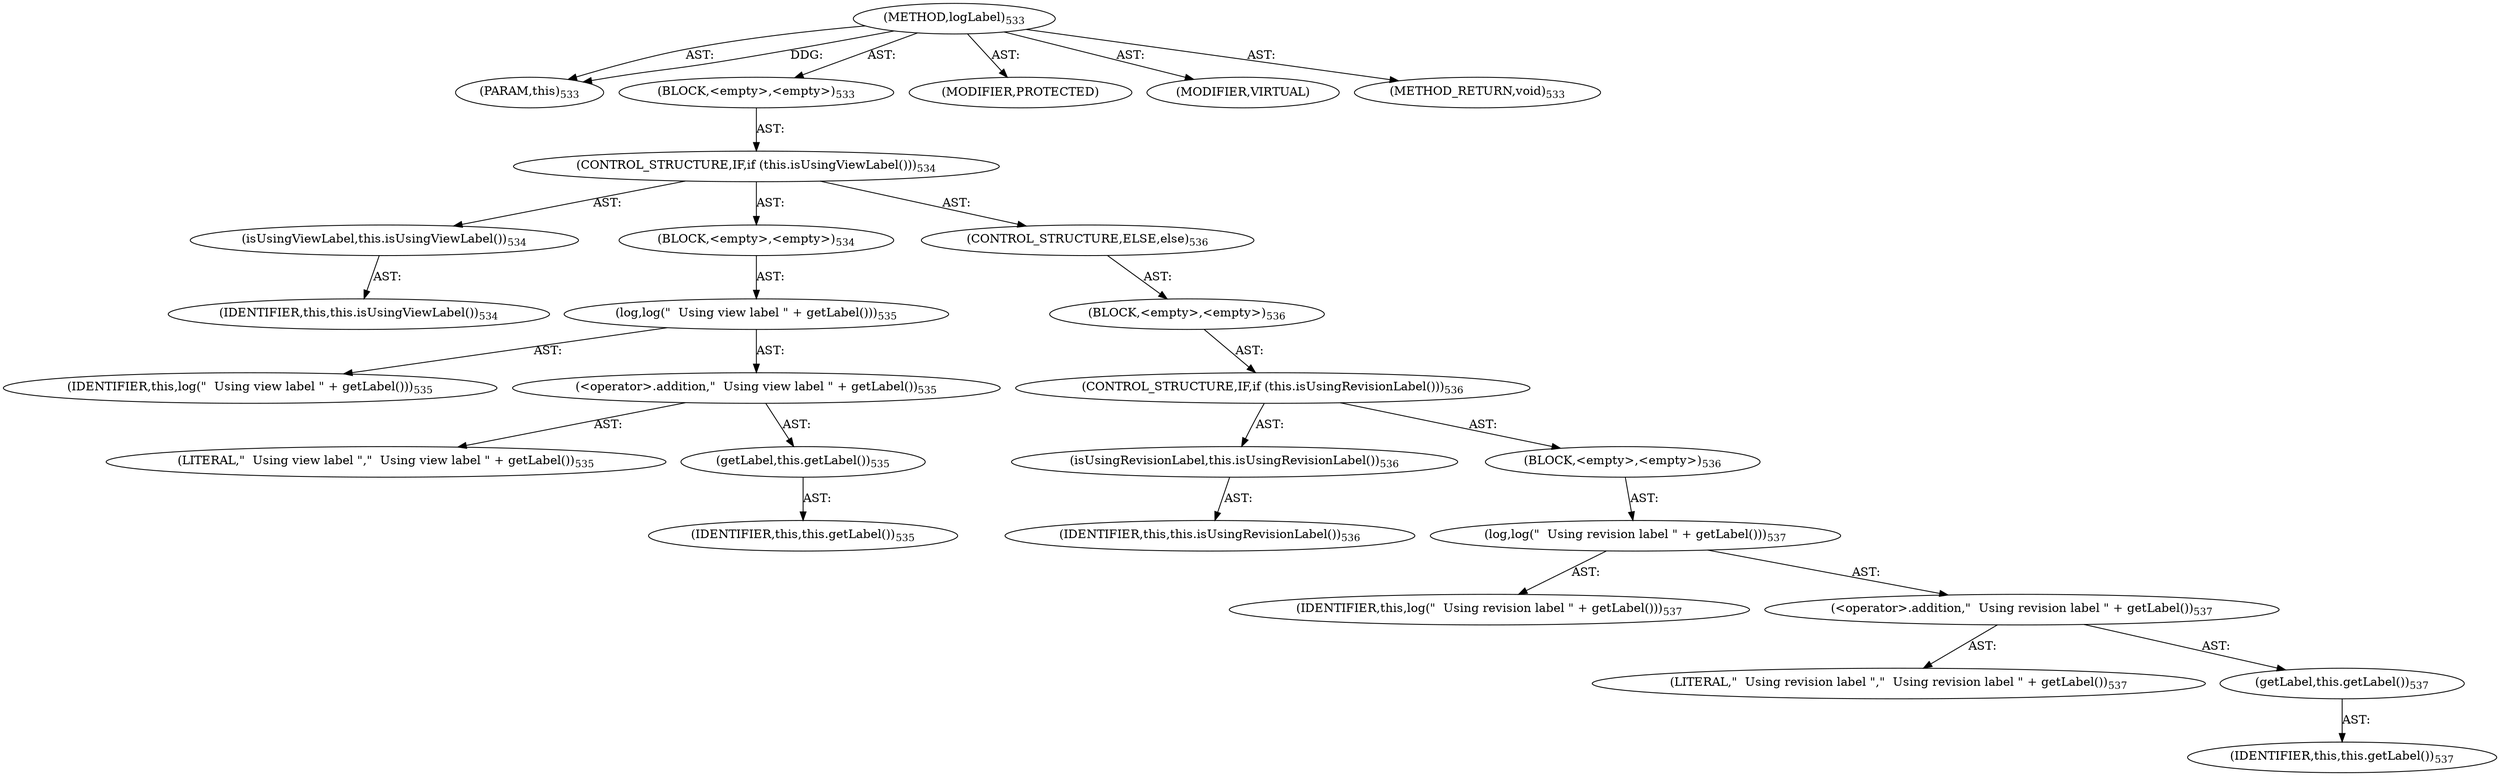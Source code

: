 digraph "logLabel" {  
"111669149721" [label = <(METHOD,logLabel)<SUB>533</SUB>> ]
"115964117015" [label = <(PARAM,this)<SUB>533</SUB>> ]
"25769803818" [label = <(BLOCK,&lt;empty&gt;,&lt;empty&gt;)<SUB>533</SUB>> ]
"47244640269" [label = <(CONTROL_STRUCTURE,IF,if (this.isUsingViewLabel()))<SUB>534</SUB>> ]
"30064771177" [label = <(isUsingViewLabel,this.isUsingViewLabel())<SUB>534</SUB>> ]
"68719476774" [label = <(IDENTIFIER,this,this.isUsingViewLabel())<SUB>534</SUB>> ]
"25769803819" [label = <(BLOCK,&lt;empty&gt;,&lt;empty&gt;)<SUB>534</SUB>> ]
"30064771178" [label = <(log,log(&quot;  Using view label &quot; + getLabel()))<SUB>535</SUB>> ]
"68719476776" [label = <(IDENTIFIER,this,log(&quot;  Using view label &quot; + getLabel()))<SUB>535</SUB>> ]
"30064771179" [label = <(&lt;operator&gt;.addition,&quot;  Using view label &quot; + getLabel())<SUB>535</SUB>> ]
"90194313236" [label = <(LITERAL,&quot;  Using view label &quot;,&quot;  Using view label &quot; + getLabel())<SUB>535</SUB>> ]
"30064771180" [label = <(getLabel,this.getLabel())<SUB>535</SUB>> ]
"68719476775" [label = <(IDENTIFIER,this,this.getLabel())<SUB>535</SUB>> ]
"47244640270" [label = <(CONTROL_STRUCTURE,ELSE,else)<SUB>536</SUB>> ]
"25769803820" [label = <(BLOCK,&lt;empty&gt;,&lt;empty&gt;)<SUB>536</SUB>> ]
"47244640271" [label = <(CONTROL_STRUCTURE,IF,if (this.isUsingRevisionLabel()))<SUB>536</SUB>> ]
"30064771181" [label = <(isUsingRevisionLabel,this.isUsingRevisionLabel())<SUB>536</SUB>> ]
"68719476777" [label = <(IDENTIFIER,this,this.isUsingRevisionLabel())<SUB>536</SUB>> ]
"25769803821" [label = <(BLOCK,&lt;empty&gt;,&lt;empty&gt;)<SUB>536</SUB>> ]
"30064771182" [label = <(log,log(&quot;  Using revision label &quot; + getLabel()))<SUB>537</SUB>> ]
"68719476779" [label = <(IDENTIFIER,this,log(&quot;  Using revision label &quot; + getLabel()))<SUB>537</SUB>> ]
"30064771183" [label = <(&lt;operator&gt;.addition,&quot;  Using revision label &quot; + getLabel())<SUB>537</SUB>> ]
"90194313237" [label = <(LITERAL,&quot;  Using revision label &quot;,&quot;  Using revision label &quot; + getLabel())<SUB>537</SUB>> ]
"30064771184" [label = <(getLabel,this.getLabel())<SUB>537</SUB>> ]
"68719476778" [label = <(IDENTIFIER,this,this.getLabel())<SUB>537</SUB>> ]
"133143986241" [label = <(MODIFIER,PROTECTED)> ]
"133143986242" [label = <(MODIFIER,VIRTUAL)> ]
"128849018905" [label = <(METHOD_RETURN,void)<SUB>533</SUB>> ]
  "111669149721" -> "115964117015"  [ label = "AST: "] 
  "111669149721" -> "25769803818"  [ label = "AST: "] 
  "111669149721" -> "133143986241"  [ label = "AST: "] 
  "111669149721" -> "133143986242"  [ label = "AST: "] 
  "111669149721" -> "128849018905"  [ label = "AST: "] 
  "25769803818" -> "47244640269"  [ label = "AST: "] 
  "47244640269" -> "30064771177"  [ label = "AST: "] 
  "47244640269" -> "25769803819"  [ label = "AST: "] 
  "47244640269" -> "47244640270"  [ label = "AST: "] 
  "30064771177" -> "68719476774"  [ label = "AST: "] 
  "25769803819" -> "30064771178"  [ label = "AST: "] 
  "30064771178" -> "68719476776"  [ label = "AST: "] 
  "30064771178" -> "30064771179"  [ label = "AST: "] 
  "30064771179" -> "90194313236"  [ label = "AST: "] 
  "30064771179" -> "30064771180"  [ label = "AST: "] 
  "30064771180" -> "68719476775"  [ label = "AST: "] 
  "47244640270" -> "25769803820"  [ label = "AST: "] 
  "25769803820" -> "47244640271"  [ label = "AST: "] 
  "47244640271" -> "30064771181"  [ label = "AST: "] 
  "47244640271" -> "25769803821"  [ label = "AST: "] 
  "30064771181" -> "68719476777"  [ label = "AST: "] 
  "25769803821" -> "30064771182"  [ label = "AST: "] 
  "30064771182" -> "68719476779"  [ label = "AST: "] 
  "30064771182" -> "30064771183"  [ label = "AST: "] 
  "30064771183" -> "90194313237"  [ label = "AST: "] 
  "30064771183" -> "30064771184"  [ label = "AST: "] 
  "30064771184" -> "68719476778"  [ label = "AST: "] 
  "111669149721" -> "115964117015"  [ label = "DDG: "] 
}
